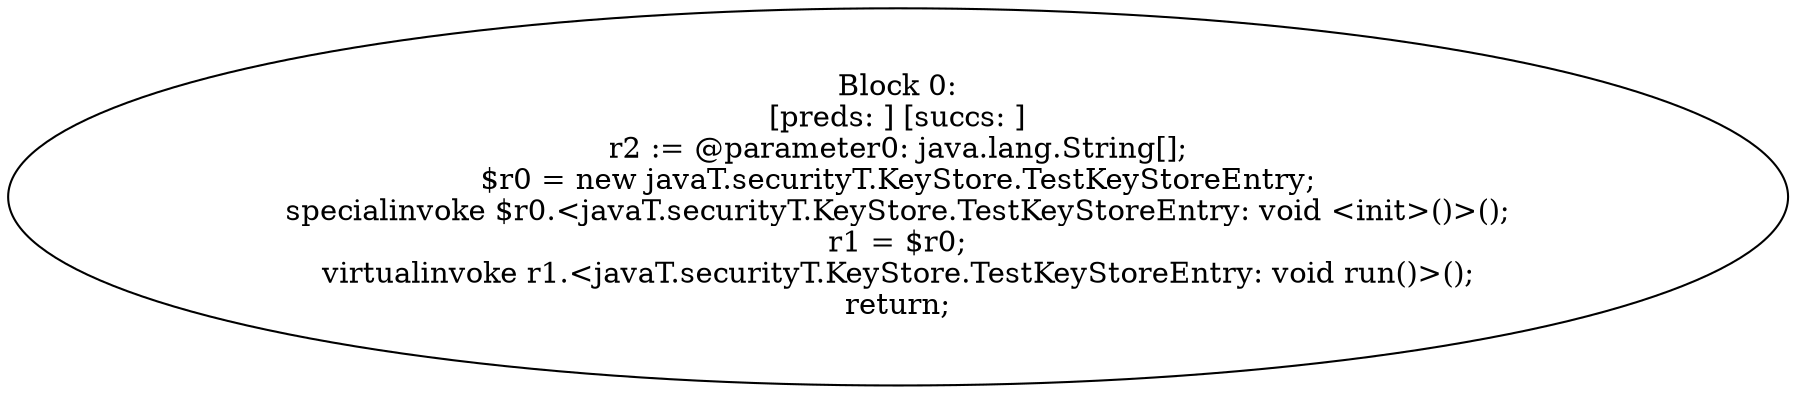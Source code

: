 digraph "unitGraph" {
    "Block 0:
[preds: ] [succs: ]
r2 := @parameter0: java.lang.String[];
$r0 = new javaT.securityT.KeyStore.TestKeyStoreEntry;
specialinvoke $r0.<javaT.securityT.KeyStore.TestKeyStoreEntry: void <init>()>();
r1 = $r0;
virtualinvoke r1.<javaT.securityT.KeyStore.TestKeyStoreEntry: void run()>();
return;
"
}
